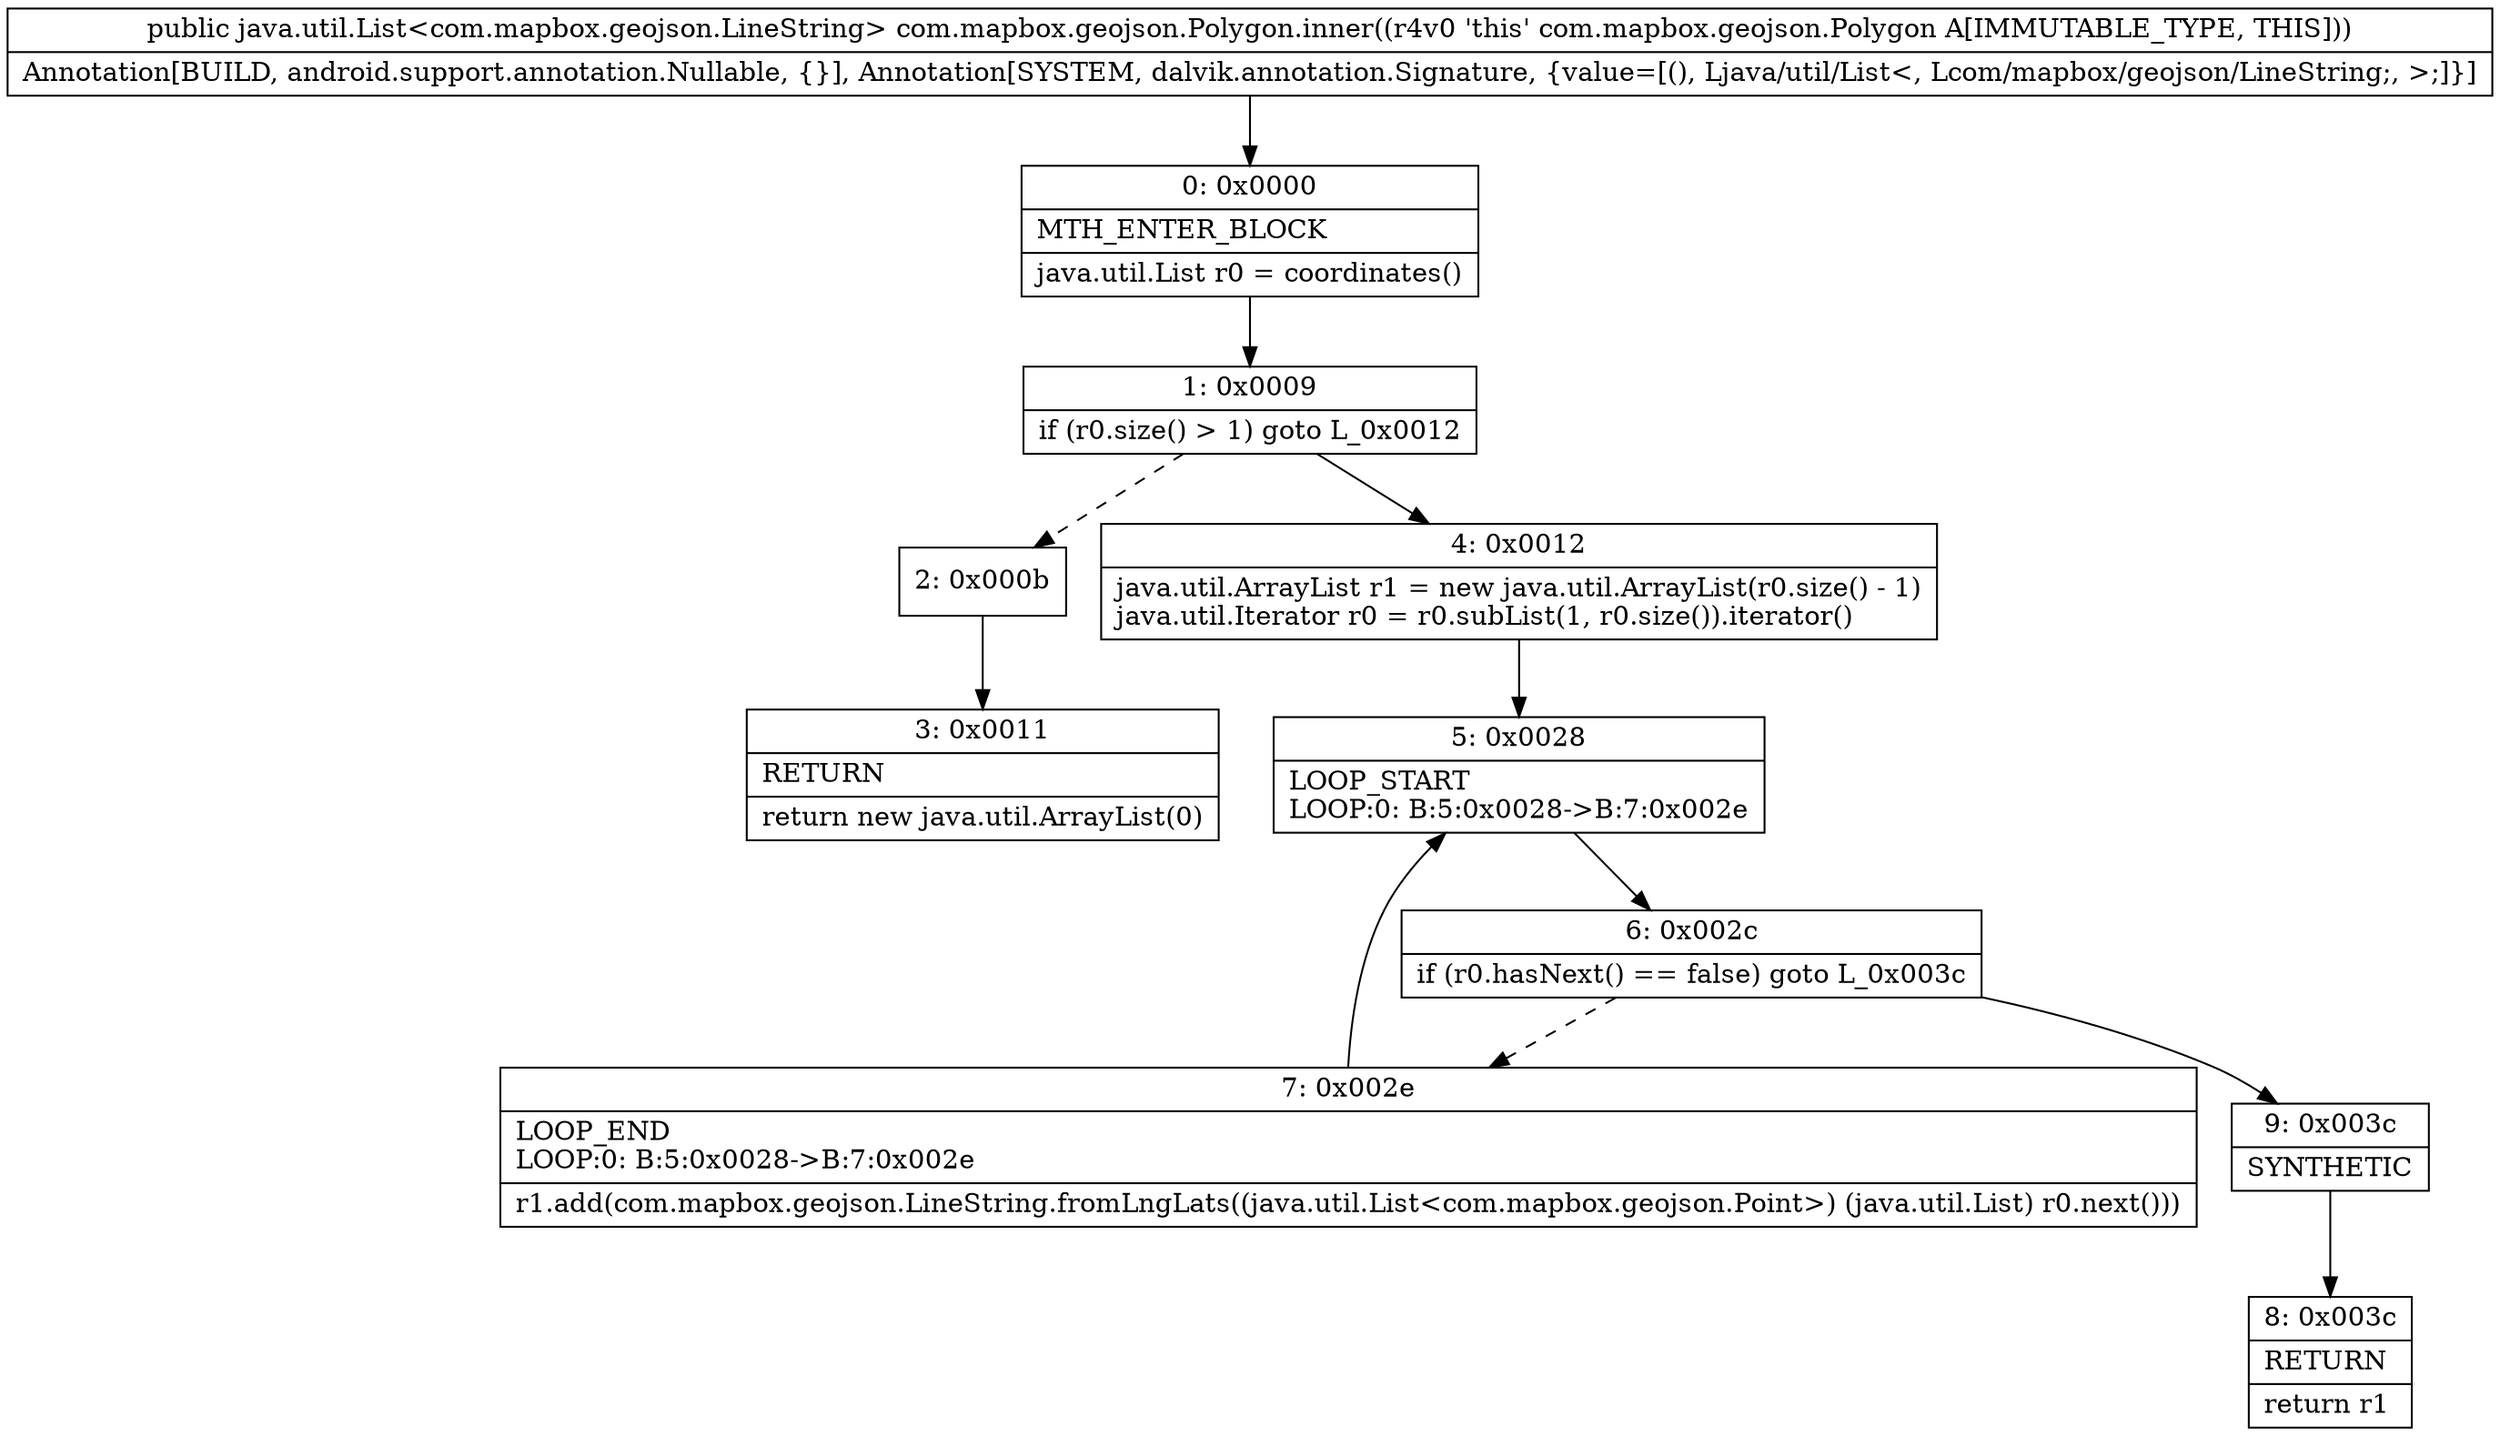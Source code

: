 digraph "CFG forcom.mapbox.geojson.Polygon.inner()Ljava\/util\/List;" {
Node_0 [shape=record,label="{0\:\ 0x0000|MTH_ENTER_BLOCK\l|java.util.List r0 = coordinates()\l}"];
Node_1 [shape=record,label="{1\:\ 0x0009|if (r0.size() \> 1) goto L_0x0012\l}"];
Node_2 [shape=record,label="{2\:\ 0x000b}"];
Node_3 [shape=record,label="{3\:\ 0x0011|RETURN\l|return new java.util.ArrayList(0)\l}"];
Node_4 [shape=record,label="{4\:\ 0x0012|java.util.ArrayList r1 = new java.util.ArrayList(r0.size() \- 1)\ljava.util.Iterator r0 = r0.subList(1, r0.size()).iterator()\l}"];
Node_5 [shape=record,label="{5\:\ 0x0028|LOOP_START\lLOOP:0: B:5:0x0028\-\>B:7:0x002e\l}"];
Node_6 [shape=record,label="{6\:\ 0x002c|if (r0.hasNext() == false) goto L_0x003c\l}"];
Node_7 [shape=record,label="{7\:\ 0x002e|LOOP_END\lLOOP:0: B:5:0x0028\-\>B:7:0x002e\l|r1.add(com.mapbox.geojson.LineString.fromLngLats((java.util.List\<com.mapbox.geojson.Point\>) (java.util.List) r0.next()))\l}"];
Node_8 [shape=record,label="{8\:\ 0x003c|RETURN\l|return r1\l}"];
Node_9 [shape=record,label="{9\:\ 0x003c|SYNTHETIC\l}"];
MethodNode[shape=record,label="{public java.util.List\<com.mapbox.geojson.LineString\> com.mapbox.geojson.Polygon.inner((r4v0 'this' com.mapbox.geojson.Polygon A[IMMUTABLE_TYPE, THIS]))  | Annotation[BUILD, android.support.annotation.Nullable, \{\}], Annotation[SYSTEM, dalvik.annotation.Signature, \{value=[(), Ljava\/util\/List\<, Lcom\/mapbox\/geojson\/LineString;, \>;]\}]\l}"];
MethodNode -> Node_0;
Node_0 -> Node_1;
Node_1 -> Node_2[style=dashed];
Node_1 -> Node_4;
Node_2 -> Node_3;
Node_4 -> Node_5;
Node_5 -> Node_6;
Node_6 -> Node_7[style=dashed];
Node_6 -> Node_9;
Node_7 -> Node_5;
Node_9 -> Node_8;
}

